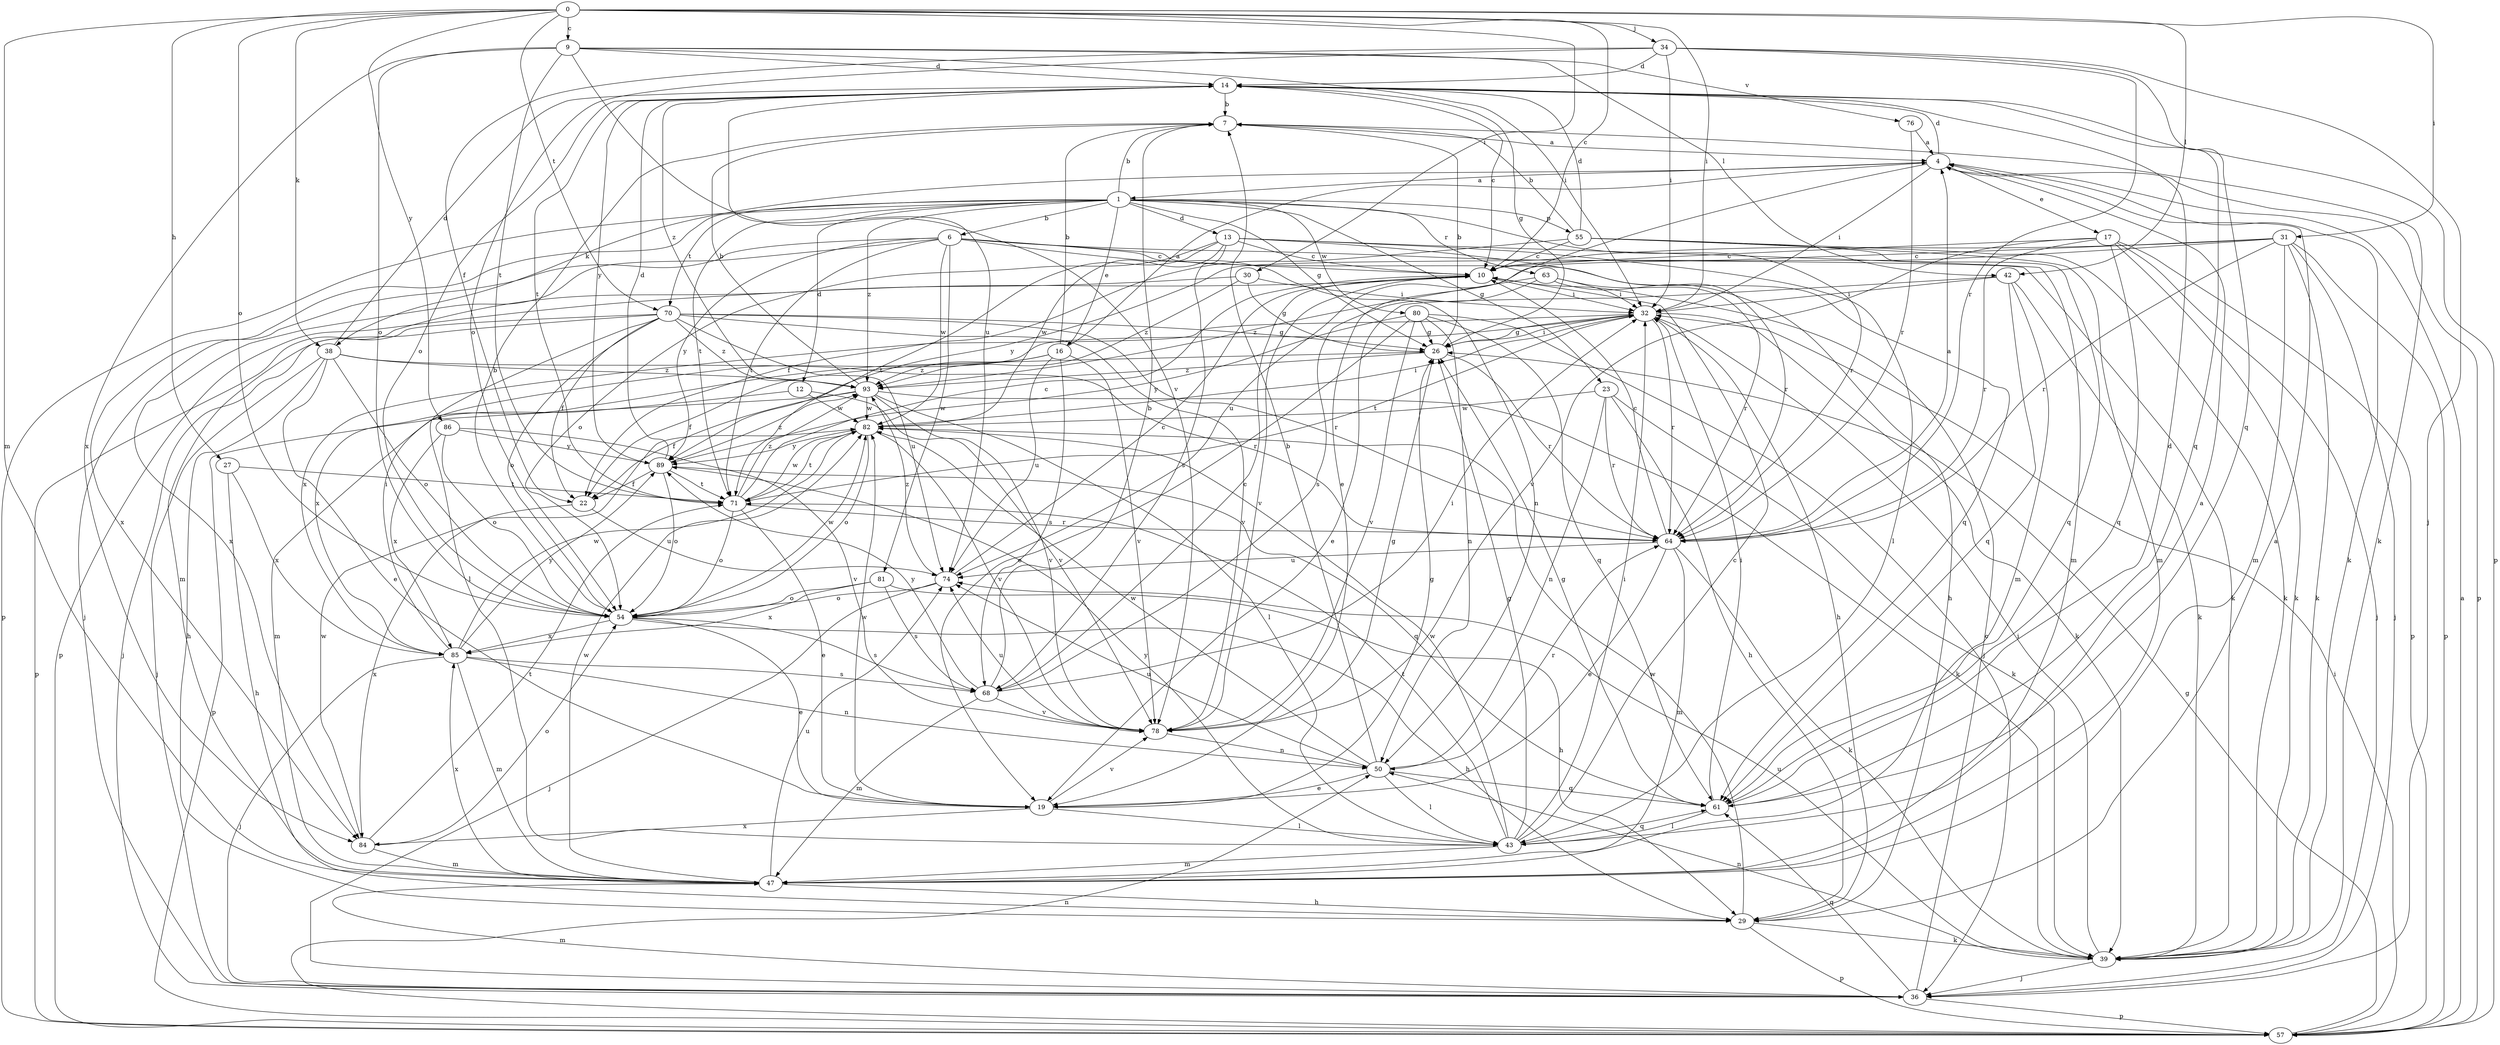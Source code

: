strict digraph  {
0;
1;
4;
6;
7;
9;
10;
12;
13;
14;
16;
17;
19;
22;
23;
26;
27;
29;
30;
31;
32;
34;
36;
38;
39;
42;
43;
47;
50;
54;
55;
57;
61;
63;
64;
68;
70;
71;
74;
76;
78;
80;
81;
82;
84;
85;
86;
89;
93;
0 -> 9  [label=c];
0 -> 10  [label=c];
0 -> 27  [label=h];
0 -> 30  [label=i];
0 -> 31  [label=i];
0 -> 32  [label=i];
0 -> 34  [label=j];
0 -> 38  [label=k];
0 -> 42  [label=l];
0 -> 47  [label=m];
0 -> 54  [label=o];
0 -> 70  [label=t];
0 -> 86  [label=y];
1 -> 6  [label=b];
1 -> 7  [label=b];
1 -> 12  [label=d];
1 -> 13  [label=d];
1 -> 16  [label=e];
1 -> 23  [label=g];
1 -> 26  [label=g];
1 -> 55  [label=p];
1 -> 57  [label=p];
1 -> 63  [label=r];
1 -> 64  [label=r];
1 -> 70  [label=t];
1 -> 71  [label=t];
1 -> 80  [label=w];
1 -> 84  [label=x];
1 -> 93  [label=z];
4 -> 1  [label=a];
4 -> 14  [label=d];
4 -> 17  [label=e];
4 -> 19  [label=e];
4 -> 32  [label=i];
4 -> 38  [label=k];
4 -> 39  [label=k];
4 -> 57  [label=p];
6 -> 10  [label=c];
6 -> 36  [label=j];
6 -> 39  [label=k];
6 -> 50  [label=n];
6 -> 61  [label=q];
6 -> 71  [label=t];
6 -> 81  [label=w];
6 -> 82  [label=w];
6 -> 84  [label=x];
6 -> 89  [label=y];
7 -> 4  [label=a];
7 -> 39  [label=k];
9 -> 14  [label=d];
9 -> 32  [label=i];
9 -> 42  [label=l];
9 -> 54  [label=o];
9 -> 71  [label=t];
9 -> 76  [label=v];
9 -> 78  [label=v];
9 -> 84  [label=x];
10 -> 32  [label=i];
10 -> 57  [label=p];
10 -> 78  [label=v];
12 -> 47  [label=m];
12 -> 78  [label=v];
12 -> 82  [label=w];
13 -> 10  [label=c];
13 -> 43  [label=l];
13 -> 47  [label=m];
13 -> 54  [label=o];
13 -> 64  [label=r];
13 -> 68  [label=s];
13 -> 71  [label=t];
13 -> 82  [label=w];
14 -> 7  [label=b];
14 -> 10  [label=c];
14 -> 26  [label=g];
14 -> 54  [label=o];
14 -> 57  [label=p];
14 -> 61  [label=q];
14 -> 71  [label=t];
14 -> 74  [label=u];
14 -> 89  [label=y];
14 -> 93  [label=z];
16 -> 4  [label=a];
16 -> 7  [label=b];
16 -> 22  [label=f];
16 -> 68  [label=s];
16 -> 74  [label=u];
16 -> 78  [label=v];
16 -> 93  [label=z];
17 -> 10  [label=c];
17 -> 36  [label=j];
17 -> 39  [label=k];
17 -> 57  [label=p];
17 -> 61  [label=q];
17 -> 64  [label=r];
17 -> 78  [label=v];
19 -> 26  [label=g];
19 -> 43  [label=l];
19 -> 78  [label=v];
19 -> 82  [label=w];
19 -> 84  [label=x];
22 -> 74  [label=u];
22 -> 84  [label=x];
23 -> 29  [label=h];
23 -> 39  [label=k];
23 -> 50  [label=n];
23 -> 64  [label=r];
23 -> 82  [label=w];
26 -> 7  [label=b];
26 -> 32  [label=i];
26 -> 64  [label=r];
26 -> 85  [label=x];
26 -> 93  [label=z];
27 -> 29  [label=h];
27 -> 71  [label=t];
27 -> 85  [label=x];
29 -> 4  [label=a];
29 -> 39  [label=k];
29 -> 57  [label=p];
29 -> 82  [label=w];
30 -> 26  [label=g];
30 -> 32  [label=i];
30 -> 47  [label=m];
30 -> 93  [label=z];
31 -> 10  [label=c];
31 -> 36  [label=j];
31 -> 39  [label=k];
31 -> 47  [label=m];
31 -> 57  [label=p];
31 -> 64  [label=r];
31 -> 74  [label=u];
31 -> 89  [label=y];
32 -> 26  [label=g];
32 -> 29  [label=h];
32 -> 39  [label=k];
32 -> 64  [label=r];
32 -> 71  [label=t];
32 -> 85  [label=x];
34 -> 14  [label=d];
34 -> 22  [label=f];
34 -> 32  [label=i];
34 -> 36  [label=j];
34 -> 54  [label=o];
34 -> 61  [label=q];
34 -> 64  [label=r];
36 -> 10  [label=c];
36 -> 47  [label=m];
36 -> 57  [label=p];
36 -> 61  [label=q];
38 -> 14  [label=d];
38 -> 19  [label=e];
38 -> 29  [label=h];
38 -> 36  [label=j];
38 -> 54  [label=o];
38 -> 64  [label=r];
38 -> 93  [label=z];
39 -> 32  [label=i];
39 -> 36  [label=j];
39 -> 50  [label=n];
39 -> 74  [label=u];
42 -> 19  [label=e];
42 -> 32  [label=i];
42 -> 39  [label=k];
42 -> 47  [label=m];
42 -> 61  [label=q];
43 -> 4  [label=a];
43 -> 10  [label=c];
43 -> 26  [label=g];
43 -> 32  [label=i];
43 -> 47  [label=m];
43 -> 61  [label=q];
43 -> 71  [label=t];
43 -> 82  [label=w];
43 -> 89  [label=y];
47 -> 29  [label=h];
47 -> 74  [label=u];
47 -> 82  [label=w];
47 -> 85  [label=x];
50 -> 7  [label=b];
50 -> 19  [label=e];
50 -> 43  [label=l];
50 -> 61  [label=q];
50 -> 64  [label=r];
50 -> 74  [label=u];
50 -> 82  [label=w];
54 -> 7  [label=b];
54 -> 19  [label=e];
54 -> 29  [label=h];
54 -> 68  [label=s];
54 -> 82  [label=w];
54 -> 85  [label=x];
55 -> 7  [label=b];
55 -> 10  [label=c];
55 -> 14  [label=d];
55 -> 22  [label=f];
55 -> 39  [label=k];
55 -> 47  [label=m];
55 -> 61  [label=q];
57 -> 4  [label=a];
57 -> 26  [label=g];
57 -> 32  [label=i];
57 -> 50  [label=n];
61 -> 14  [label=d];
61 -> 26  [label=g];
61 -> 32  [label=i];
61 -> 43  [label=l];
63 -> 29  [label=h];
63 -> 32  [label=i];
63 -> 64  [label=r];
63 -> 68  [label=s];
63 -> 93  [label=z];
64 -> 4  [label=a];
64 -> 10  [label=c];
64 -> 19  [label=e];
64 -> 39  [label=k];
64 -> 47  [label=m];
64 -> 74  [label=u];
68 -> 7  [label=b];
68 -> 10  [label=c];
68 -> 32  [label=i];
68 -> 47  [label=m];
68 -> 78  [label=v];
68 -> 89  [label=y];
70 -> 22  [label=f];
70 -> 26  [label=g];
70 -> 36  [label=j];
70 -> 43  [label=l];
70 -> 54  [label=o];
70 -> 57  [label=p];
70 -> 64  [label=r];
70 -> 74  [label=u];
70 -> 78  [label=v];
70 -> 93  [label=z];
71 -> 10  [label=c];
71 -> 19  [label=e];
71 -> 54  [label=o];
71 -> 64  [label=r];
71 -> 82  [label=w];
71 -> 93  [label=z];
74 -> 10  [label=c];
74 -> 36  [label=j];
74 -> 54  [label=o];
74 -> 93  [label=z];
76 -> 4  [label=a];
76 -> 64  [label=r];
78 -> 26  [label=g];
78 -> 50  [label=n];
78 -> 74  [label=u];
80 -> 19  [label=e];
80 -> 26  [label=g];
80 -> 36  [label=j];
80 -> 50  [label=n];
80 -> 61  [label=q];
80 -> 78  [label=v];
80 -> 89  [label=y];
81 -> 29  [label=h];
81 -> 54  [label=o];
81 -> 68  [label=s];
81 -> 85  [label=x];
82 -> 32  [label=i];
82 -> 54  [label=o];
82 -> 71  [label=t];
82 -> 78  [label=v];
82 -> 89  [label=y];
84 -> 47  [label=m];
84 -> 54  [label=o];
84 -> 71  [label=t];
84 -> 82  [label=w];
85 -> 32  [label=i];
85 -> 36  [label=j];
85 -> 47  [label=m];
85 -> 50  [label=n];
85 -> 68  [label=s];
85 -> 82  [label=w];
85 -> 89  [label=y];
86 -> 54  [label=o];
86 -> 78  [label=v];
86 -> 85  [label=x];
86 -> 89  [label=y];
89 -> 14  [label=d];
89 -> 22  [label=f];
89 -> 54  [label=o];
89 -> 61  [label=q];
89 -> 71  [label=t];
89 -> 93  [label=z];
93 -> 7  [label=b];
93 -> 22  [label=f];
93 -> 39  [label=k];
93 -> 43  [label=l];
93 -> 57  [label=p];
93 -> 78  [label=v];
93 -> 82  [label=w];
}
